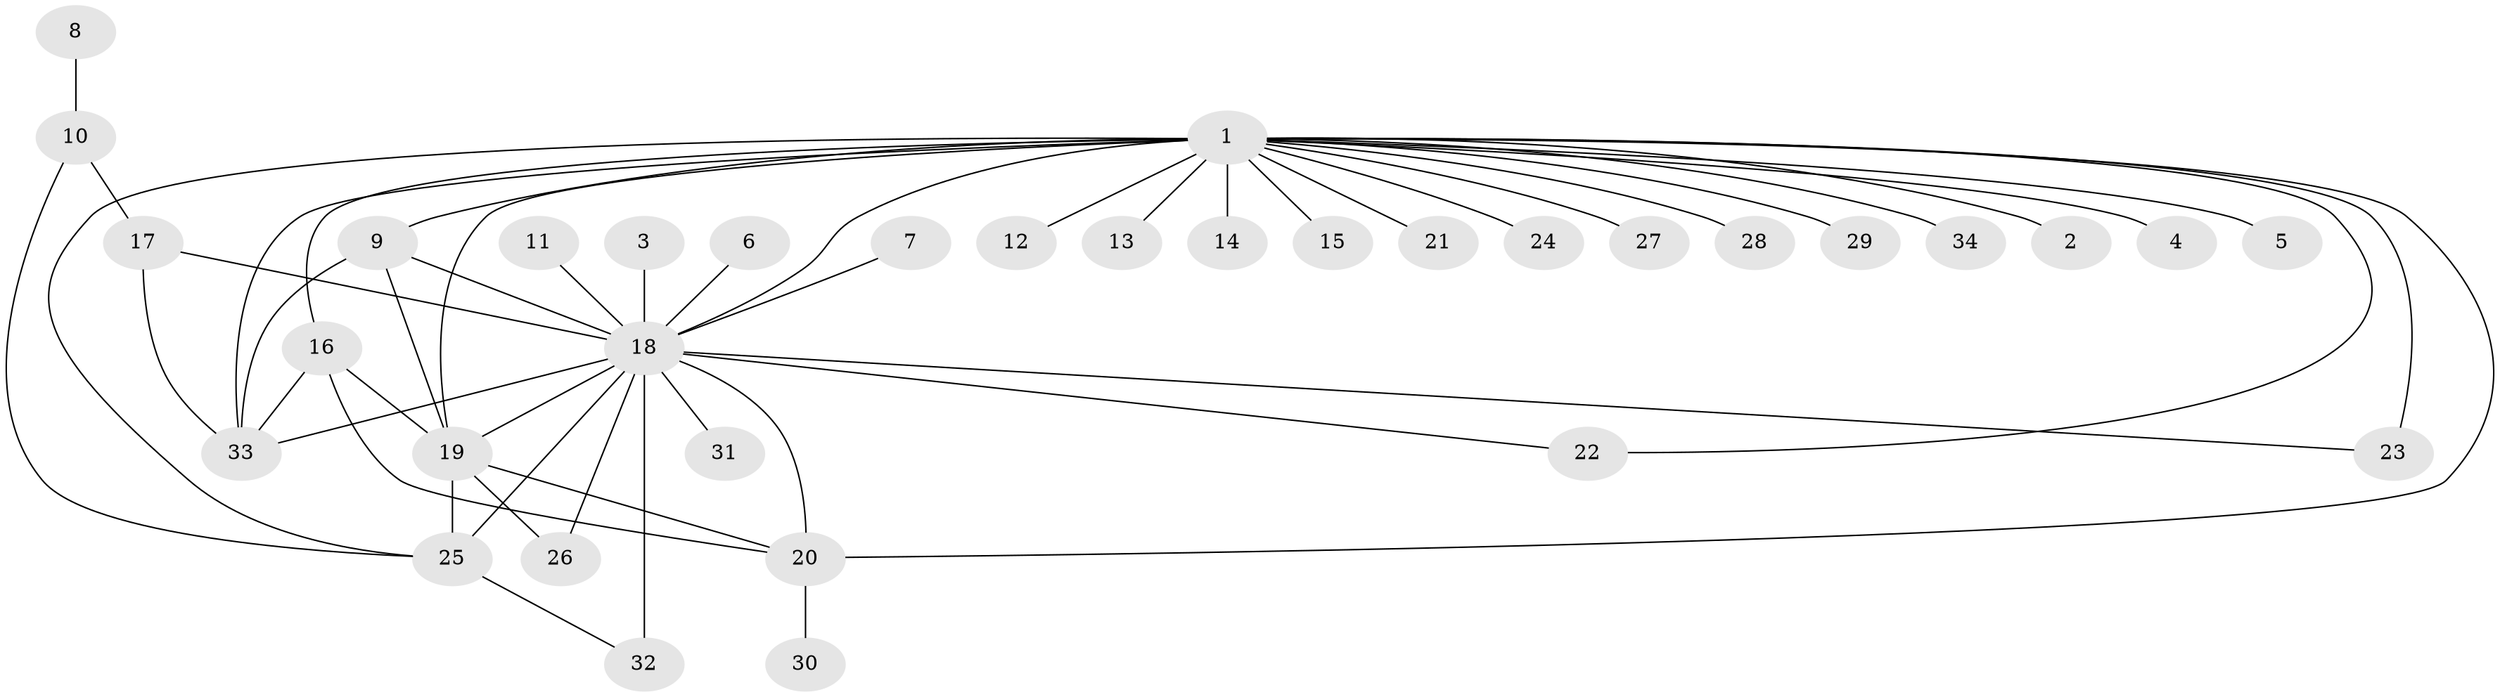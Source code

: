 // original degree distribution, {4: 0.08955223880597014, 32: 0.014925373134328358, 2: 0.22388059701492538, 18: 0.014925373134328358, 1: 0.417910447761194, 6: 0.014925373134328358, 3: 0.13432835820895522, 7: 0.029850746268656716, 9: 0.014925373134328358, 5: 0.029850746268656716, 8: 0.014925373134328358}
// Generated by graph-tools (version 1.1) at 2025/25/03/09/25 03:25:55]
// undirected, 34 vertices, 51 edges
graph export_dot {
graph [start="1"]
  node [color=gray90,style=filled];
  1;
  2;
  3;
  4;
  5;
  6;
  7;
  8;
  9;
  10;
  11;
  12;
  13;
  14;
  15;
  16;
  17;
  18;
  19;
  20;
  21;
  22;
  23;
  24;
  25;
  26;
  27;
  28;
  29;
  30;
  31;
  32;
  33;
  34;
  1 -- 2 [weight=1.0];
  1 -- 4 [weight=1.0];
  1 -- 5 [weight=1.0];
  1 -- 9 [weight=3.0];
  1 -- 12 [weight=1.0];
  1 -- 13 [weight=1.0];
  1 -- 14 [weight=3.0];
  1 -- 15 [weight=1.0];
  1 -- 16 [weight=1.0];
  1 -- 18 [weight=3.0];
  1 -- 19 [weight=2.0];
  1 -- 20 [weight=2.0];
  1 -- 21 [weight=1.0];
  1 -- 22 [weight=1.0];
  1 -- 23 [weight=2.0];
  1 -- 24 [weight=1.0];
  1 -- 25 [weight=1.0];
  1 -- 27 [weight=1.0];
  1 -- 28 [weight=1.0];
  1 -- 29 [weight=1.0];
  1 -- 33 [weight=1.0];
  1 -- 34 [weight=1.0];
  3 -- 18 [weight=1.0];
  6 -- 18 [weight=1.0];
  7 -- 18 [weight=1.0];
  8 -- 10 [weight=1.0];
  9 -- 18 [weight=3.0];
  9 -- 19 [weight=1.0];
  9 -- 33 [weight=2.0];
  10 -- 17 [weight=1.0];
  10 -- 25 [weight=1.0];
  11 -- 18 [weight=1.0];
  16 -- 19 [weight=1.0];
  16 -- 20 [weight=1.0];
  16 -- 33 [weight=1.0];
  17 -- 18 [weight=1.0];
  17 -- 33 [weight=1.0];
  18 -- 19 [weight=1.0];
  18 -- 20 [weight=1.0];
  18 -- 22 [weight=1.0];
  18 -- 23 [weight=1.0];
  18 -- 25 [weight=1.0];
  18 -- 26 [weight=1.0];
  18 -- 31 [weight=1.0];
  18 -- 32 [weight=2.0];
  18 -- 33 [weight=1.0];
  19 -- 20 [weight=1.0];
  19 -- 25 [weight=1.0];
  19 -- 26 [weight=1.0];
  20 -- 30 [weight=1.0];
  25 -- 32 [weight=1.0];
}
